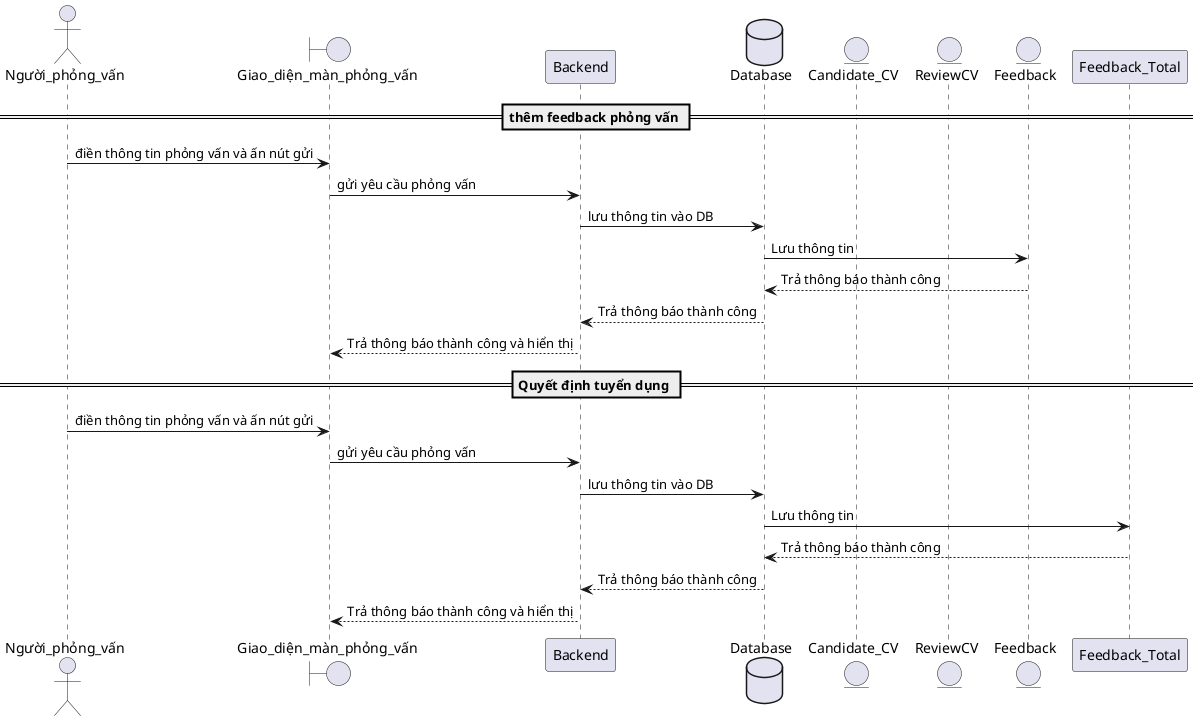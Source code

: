 @startuml
actor Người_phỏng_vấn as NPV
boundary Giao_diện_màn_phỏng_vấn as GD
participant Backend as BE
database Database as DB



'entity Employee
'entity School
entity Candidate_CV as CV
entity ReviewCV
entity Feedback
'entity Feedback_Total
'entity Param
'entity Calendar
'entity Calendar_Employee
'entity Pre_employees
'entity Employee_Contract
'entity Relative
'entity JD
'entity recruitment_need
'entity Histories_Status
'entity recruitment_stakeholder
'entity Department

== thêm feedback phỏng vấn ==
NPV -> GD: điền thông tin phỏng vấn và ấn nút gửi
GD -> BE: gửi yêu cầu phỏng vấn
BE -> DB: lưu thông tin vào DB
DB -> Feedback: Lưu thông tin
DB <-- Feedback: Trả thông báo thành công
BE <-- DB: Trả thông báo thành công
GD<--BE: Trả thông báo thành công và hiển thị

== Quyết định tuyển dụng ==
NPV -> GD: điền thông tin phỏng vấn và ấn nút gửi
GD -> BE: gửi yêu cầu phỏng vấn
BE -> DB: lưu thông tin vào DB
DB -> Feedback_Total: Lưu thông tin
DB <-- Feedback_Total: Trả thông báo thành công
BE <-- DB: Trả thông báo thành công
GD<--BE: Trả thông báo thành công và hiển thị

@enduml